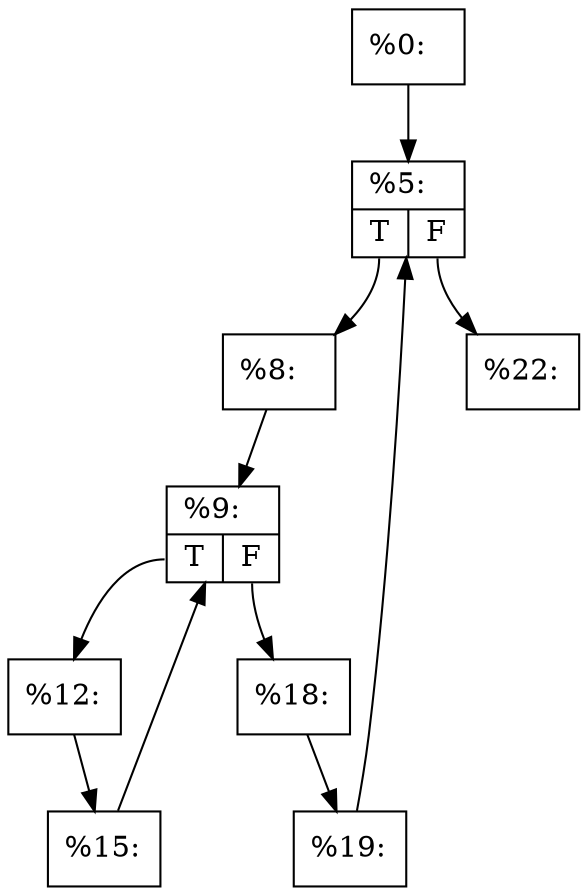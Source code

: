 digraph "foo" {
	node_0000[shape=record, label="%0:\l"]
	node_0001[shape=record, label="{%5:\l|{<s0>T|<s1>F}}"]
	node_0002[shape=record, label="%8:\l"]
	node_0003[shape=record, label="{%9:\l|{<s0>T|<s1>F}}"]
	node_0004[shape=record, label="%12:\l"]
	node_0005[shape=record, label="%15:\l"]
	node_0006[shape=record, label="%18:\l"]
	node_0007[shape=record, label="%19:\l"]
	node_0008[shape=record, label="%22:\l"]
	node_0000 -> node_0001 
	node_0001:s0 -> node_0002 
	node_0001:s1 -> node_0008 
	node_0002 -> node_0003 
	node_0003:s0 -> node_0004 
	node_0003:s1 -> node_0006 
	node_0004 -> node_0005 
	node_0005 -> node_0003 
	node_0006 -> node_0007 
	node_0007 -> node_0001 
}
